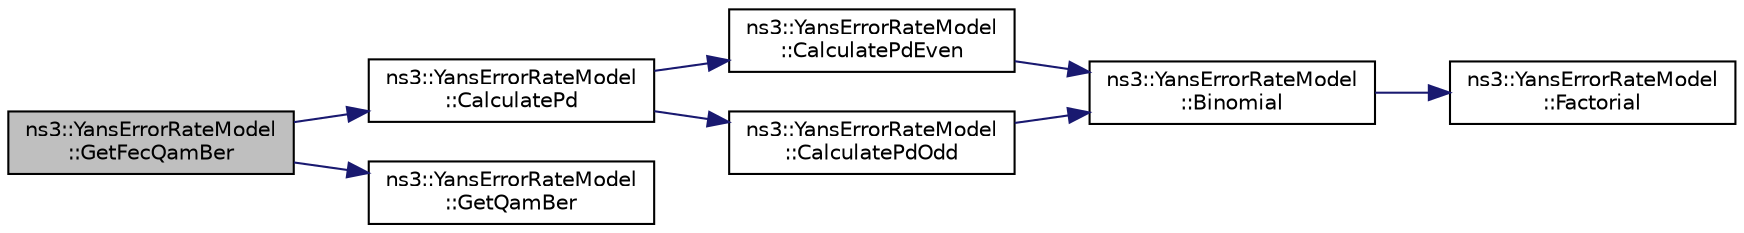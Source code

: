 digraph "ns3::YansErrorRateModel::GetFecQamBer"
{
 // LATEX_PDF_SIZE
  edge [fontname="Helvetica",fontsize="10",labelfontname="Helvetica",labelfontsize="10"];
  node [fontname="Helvetica",fontsize="10",shape=record];
  rankdir="LR";
  Node1 [label="ns3::YansErrorRateModel\l::GetFecQamBer",height=0.2,width=0.4,color="black", fillcolor="grey75", style="filled", fontcolor="black",tooltip=" "];
  Node1 -> Node2 [color="midnightblue",fontsize="10",style="solid",fontname="Helvetica"];
  Node2 [label="ns3::YansErrorRateModel\l::CalculatePd",height=0.2,width=0.4,color="black", fillcolor="white", style="filled",URL="$classns3_1_1_yans_error_rate_model.html#ad48850540ef89d575189cf12b31d2b8d",tooltip=" "];
  Node2 -> Node3 [color="midnightblue",fontsize="10",style="solid",fontname="Helvetica"];
  Node3 [label="ns3::YansErrorRateModel\l::CalculatePdEven",height=0.2,width=0.4,color="black", fillcolor="white", style="filled",URL="$classns3_1_1_yans_error_rate_model.html#a8ba63595ae7fa4ad0afa4c9fb373a1e1",tooltip=" "];
  Node3 -> Node4 [color="midnightblue",fontsize="10",style="solid",fontname="Helvetica"];
  Node4 [label="ns3::YansErrorRateModel\l::Binomial",height=0.2,width=0.4,color="black", fillcolor="white", style="filled",URL="$classns3_1_1_yans_error_rate_model.html#a89a1fef09afb4e6e4b1eecd0805dc035",tooltip="Return Binomial distribution for a given k, p, and n."];
  Node4 -> Node5 [color="midnightblue",fontsize="10",style="solid",fontname="Helvetica"];
  Node5 [label="ns3::YansErrorRateModel\l::Factorial",height=0.2,width=0.4,color="black", fillcolor="white", style="filled",URL="$classns3_1_1_yans_error_rate_model.html#a9b6b1830a6003acbe394f6e5562a35b2",tooltip="Return k!"];
  Node2 -> Node6 [color="midnightblue",fontsize="10",style="solid",fontname="Helvetica"];
  Node6 [label="ns3::YansErrorRateModel\l::CalculatePdOdd",height=0.2,width=0.4,color="black", fillcolor="white", style="filled",URL="$classns3_1_1_yans_error_rate_model.html#ab4a4e8bb55e82a30106412eb0a7ace25",tooltip=" "];
  Node6 -> Node4 [color="midnightblue",fontsize="10",style="solid",fontname="Helvetica"];
  Node1 -> Node7 [color="midnightblue",fontsize="10",style="solid",fontname="Helvetica"];
  Node7 [label="ns3::YansErrorRateModel\l::GetQamBer",height=0.2,width=0.4,color="black", fillcolor="white", style="filled",URL="$classns3_1_1_yans_error_rate_model.html#a8f4674030df1709ad20c75dfdf8287d8",tooltip="Return BER of QAM-m with the given parameters."];
}
